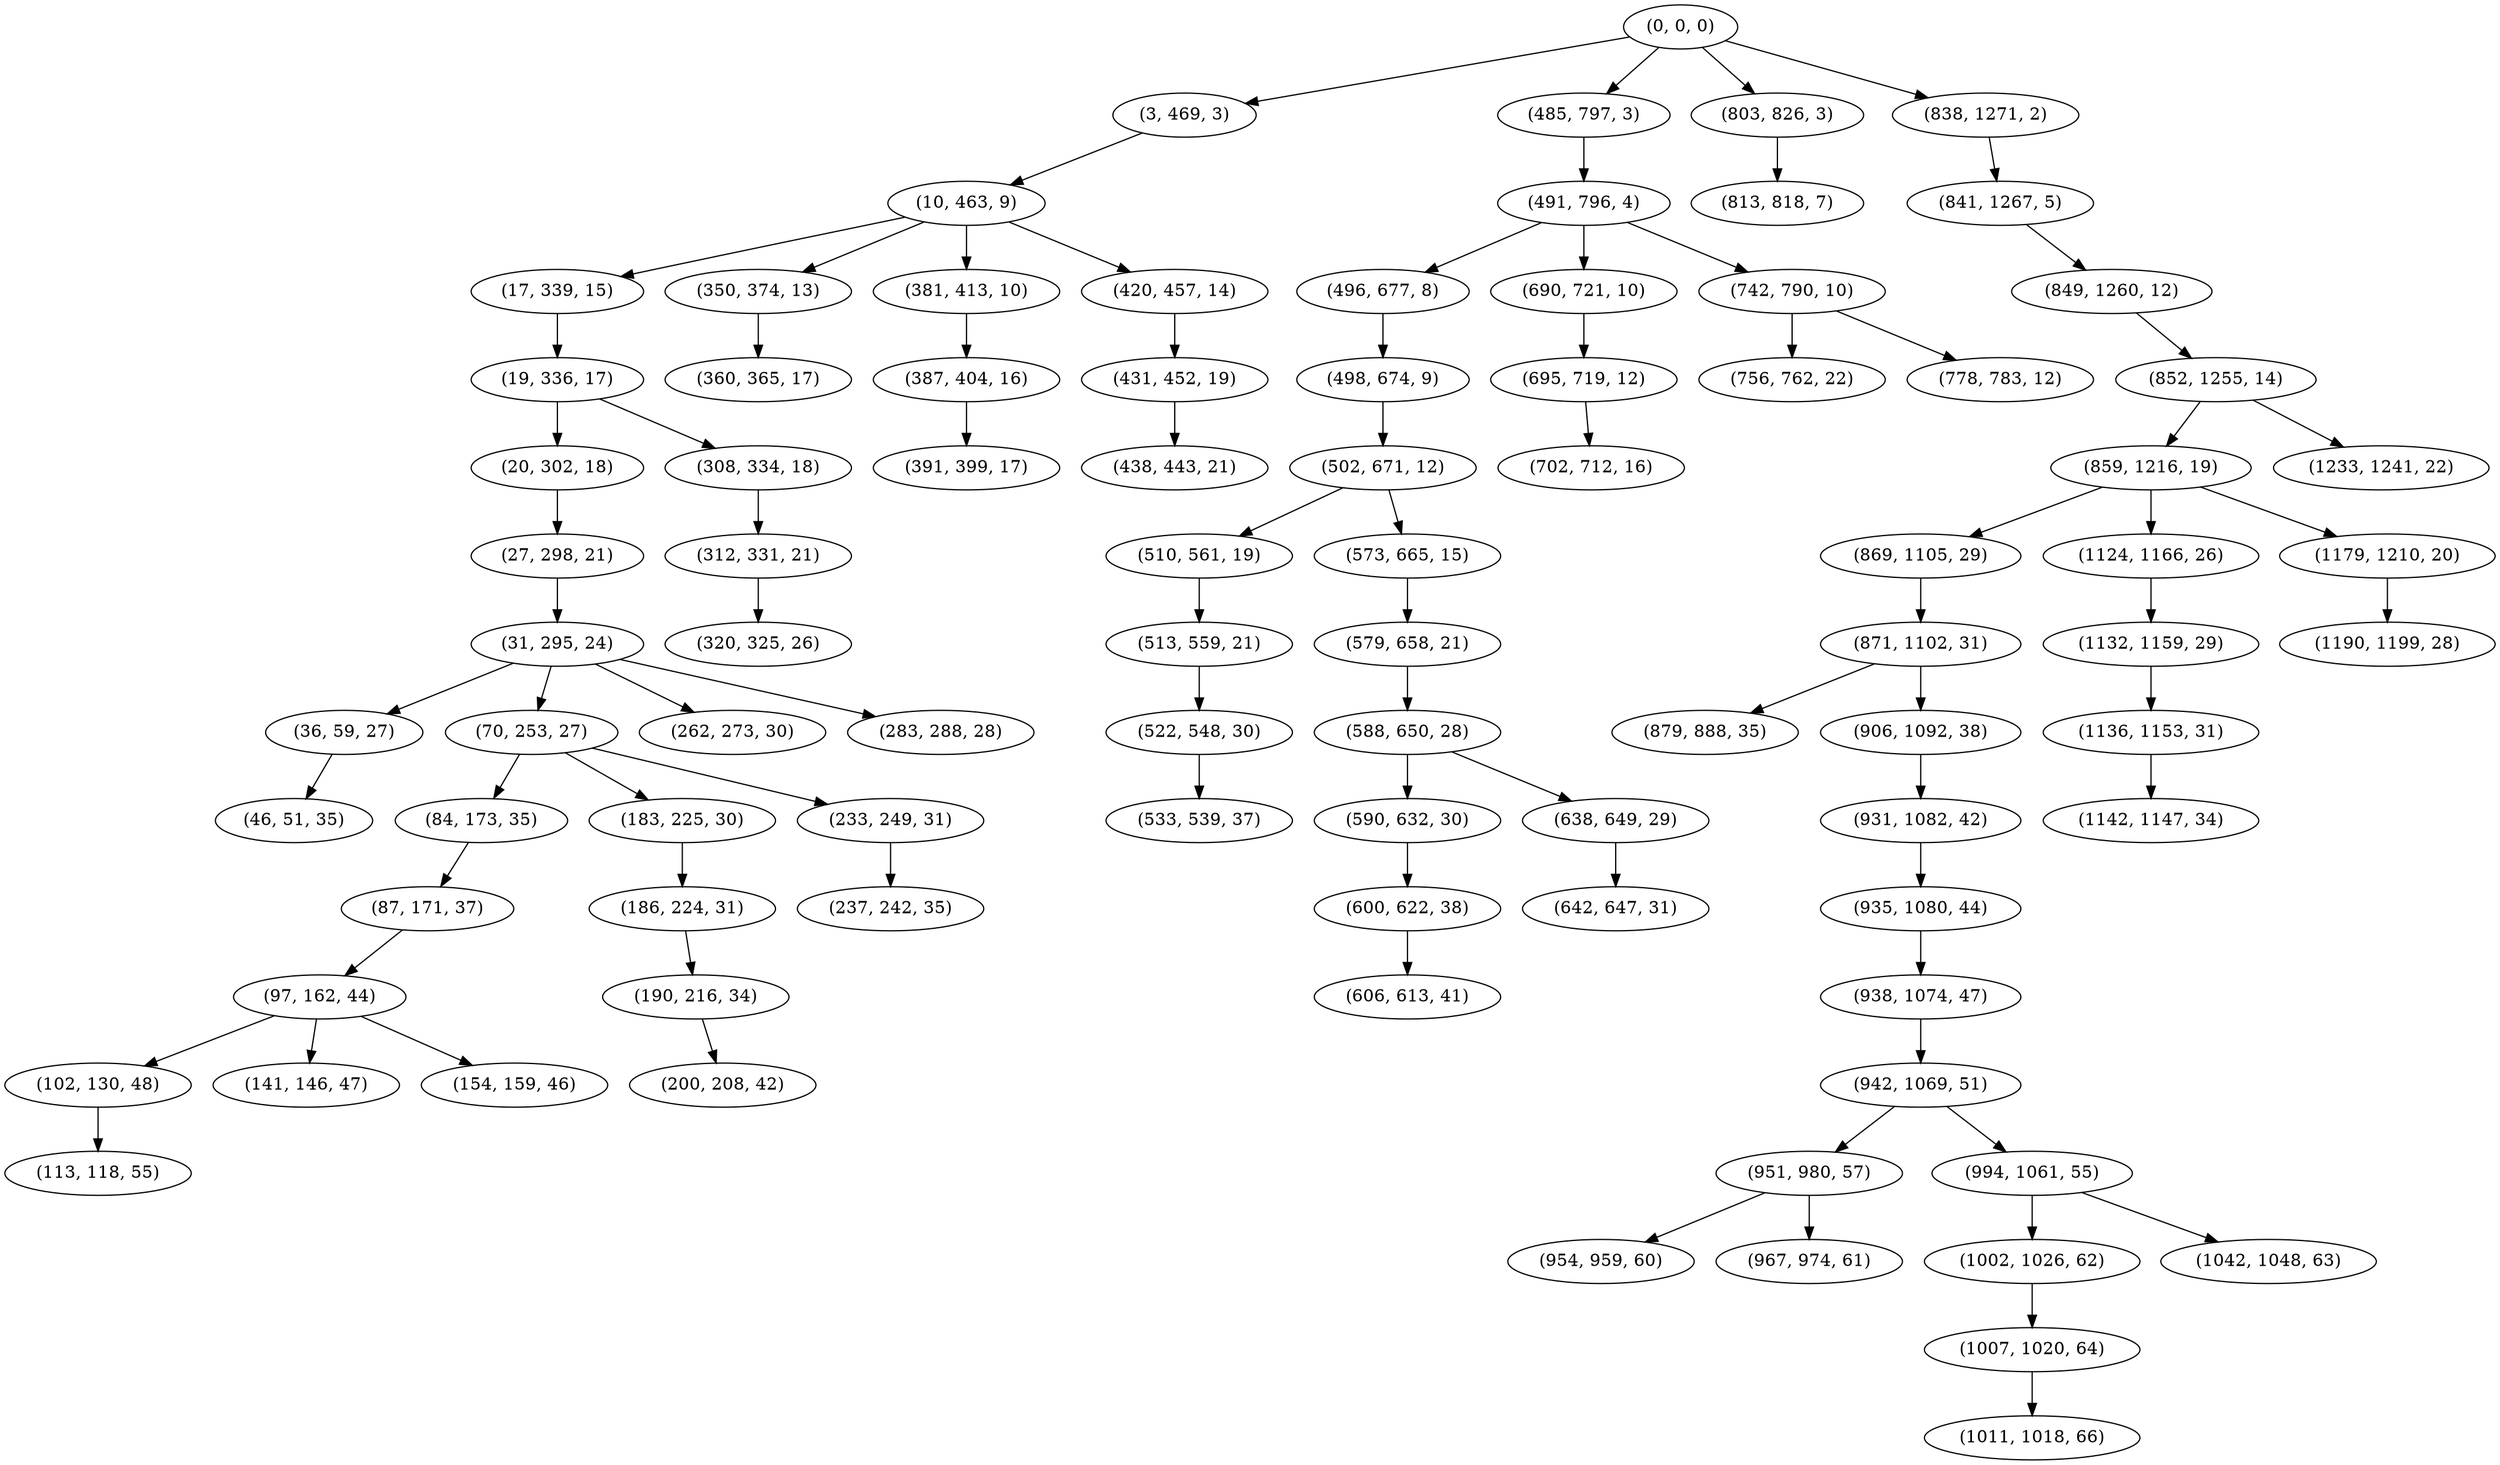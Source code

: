 digraph tree {
    "(0, 0, 0)";
    "(3, 469, 3)";
    "(10, 463, 9)";
    "(17, 339, 15)";
    "(19, 336, 17)";
    "(20, 302, 18)";
    "(27, 298, 21)";
    "(31, 295, 24)";
    "(36, 59, 27)";
    "(46, 51, 35)";
    "(70, 253, 27)";
    "(84, 173, 35)";
    "(87, 171, 37)";
    "(97, 162, 44)";
    "(102, 130, 48)";
    "(113, 118, 55)";
    "(141, 146, 47)";
    "(154, 159, 46)";
    "(183, 225, 30)";
    "(186, 224, 31)";
    "(190, 216, 34)";
    "(200, 208, 42)";
    "(233, 249, 31)";
    "(237, 242, 35)";
    "(262, 273, 30)";
    "(283, 288, 28)";
    "(308, 334, 18)";
    "(312, 331, 21)";
    "(320, 325, 26)";
    "(350, 374, 13)";
    "(360, 365, 17)";
    "(381, 413, 10)";
    "(387, 404, 16)";
    "(391, 399, 17)";
    "(420, 457, 14)";
    "(431, 452, 19)";
    "(438, 443, 21)";
    "(485, 797, 3)";
    "(491, 796, 4)";
    "(496, 677, 8)";
    "(498, 674, 9)";
    "(502, 671, 12)";
    "(510, 561, 19)";
    "(513, 559, 21)";
    "(522, 548, 30)";
    "(533, 539, 37)";
    "(573, 665, 15)";
    "(579, 658, 21)";
    "(588, 650, 28)";
    "(590, 632, 30)";
    "(600, 622, 38)";
    "(606, 613, 41)";
    "(638, 649, 29)";
    "(642, 647, 31)";
    "(690, 721, 10)";
    "(695, 719, 12)";
    "(702, 712, 16)";
    "(742, 790, 10)";
    "(756, 762, 22)";
    "(778, 783, 12)";
    "(803, 826, 3)";
    "(813, 818, 7)";
    "(838, 1271, 2)";
    "(841, 1267, 5)";
    "(849, 1260, 12)";
    "(852, 1255, 14)";
    "(859, 1216, 19)";
    "(869, 1105, 29)";
    "(871, 1102, 31)";
    "(879, 888, 35)";
    "(906, 1092, 38)";
    "(931, 1082, 42)";
    "(935, 1080, 44)";
    "(938, 1074, 47)";
    "(942, 1069, 51)";
    "(951, 980, 57)";
    "(954, 959, 60)";
    "(967, 974, 61)";
    "(994, 1061, 55)";
    "(1002, 1026, 62)";
    "(1007, 1020, 64)";
    "(1011, 1018, 66)";
    "(1042, 1048, 63)";
    "(1124, 1166, 26)";
    "(1132, 1159, 29)";
    "(1136, 1153, 31)";
    "(1142, 1147, 34)";
    "(1179, 1210, 20)";
    "(1190, 1199, 28)";
    "(1233, 1241, 22)";
    "(0, 0, 0)" -> "(3, 469, 3)";
    "(0, 0, 0)" -> "(485, 797, 3)";
    "(0, 0, 0)" -> "(803, 826, 3)";
    "(0, 0, 0)" -> "(838, 1271, 2)";
    "(3, 469, 3)" -> "(10, 463, 9)";
    "(10, 463, 9)" -> "(17, 339, 15)";
    "(10, 463, 9)" -> "(350, 374, 13)";
    "(10, 463, 9)" -> "(381, 413, 10)";
    "(10, 463, 9)" -> "(420, 457, 14)";
    "(17, 339, 15)" -> "(19, 336, 17)";
    "(19, 336, 17)" -> "(20, 302, 18)";
    "(19, 336, 17)" -> "(308, 334, 18)";
    "(20, 302, 18)" -> "(27, 298, 21)";
    "(27, 298, 21)" -> "(31, 295, 24)";
    "(31, 295, 24)" -> "(36, 59, 27)";
    "(31, 295, 24)" -> "(70, 253, 27)";
    "(31, 295, 24)" -> "(262, 273, 30)";
    "(31, 295, 24)" -> "(283, 288, 28)";
    "(36, 59, 27)" -> "(46, 51, 35)";
    "(70, 253, 27)" -> "(84, 173, 35)";
    "(70, 253, 27)" -> "(183, 225, 30)";
    "(70, 253, 27)" -> "(233, 249, 31)";
    "(84, 173, 35)" -> "(87, 171, 37)";
    "(87, 171, 37)" -> "(97, 162, 44)";
    "(97, 162, 44)" -> "(102, 130, 48)";
    "(97, 162, 44)" -> "(141, 146, 47)";
    "(97, 162, 44)" -> "(154, 159, 46)";
    "(102, 130, 48)" -> "(113, 118, 55)";
    "(183, 225, 30)" -> "(186, 224, 31)";
    "(186, 224, 31)" -> "(190, 216, 34)";
    "(190, 216, 34)" -> "(200, 208, 42)";
    "(233, 249, 31)" -> "(237, 242, 35)";
    "(308, 334, 18)" -> "(312, 331, 21)";
    "(312, 331, 21)" -> "(320, 325, 26)";
    "(350, 374, 13)" -> "(360, 365, 17)";
    "(381, 413, 10)" -> "(387, 404, 16)";
    "(387, 404, 16)" -> "(391, 399, 17)";
    "(420, 457, 14)" -> "(431, 452, 19)";
    "(431, 452, 19)" -> "(438, 443, 21)";
    "(485, 797, 3)" -> "(491, 796, 4)";
    "(491, 796, 4)" -> "(496, 677, 8)";
    "(491, 796, 4)" -> "(690, 721, 10)";
    "(491, 796, 4)" -> "(742, 790, 10)";
    "(496, 677, 8)" -> "(498, 674, 9)";
    "(498, 674, 9)" -> "(502, 671, 12)";
    "(502, 671, 12)" -> "(510, 561, 19)";
    "(502, 671, 12)" -> "(573, 665, 15)";
    "(510, 561, 19)" -> "(513, 559, 21)";
    "(513, 559, 21)" -> "(522, 548, 30)";
    "(522, 548, 30)" -> "(533, 539, 37)";
    "(573, 665, 15)" -> "(579, 658, 21)";
    "(579, 658, 21)" -> "(588, 650, 28)";
    "(588, 650, 28)" -> "(590, 632, 30)";
    "(588, 650, 28)" -> "(638, 649, 29)";
    "(590, 632, 30)" -> "(600, 622, 38)";
    "(600, 622, 38)" -> "(606, 613, 41)";
    "(638, 649, 29)" -> "(642, 647, 31)";
    "(690, 721, 10)" -> "(695, 719, 12)";
    "(695, 719, 12)" -> "(702, 712, 16)";
    "(742, 790, 10)" -> "(756, 762, 22)";
    "(742, 790, 10)" -> "(778, 783, 12)";
    "(803, 826, 3)" -> "(813, 818, 7)";
    "(838, 1271, 2)" -> "(841, 1267, 5)";
    "(841, 1267, 5)" -> "(849, 1260, 12)";
    "(849, 1260, 12)" -> "(852, 1255, 14)";
    "(852, 1255, 14)" -> "(859, 1216, 19)";
    "(852, 1255, 14)" -> "(1233, 1241, 22)";
    "(859, 1216, 19)" -> "(869, 1105, 29)";
    "(859, 1216, 19)" -> "(1124, 1166, 26)";
    "(859, 1216, 19)" -> "(1179, 1210, 20)";
    "(869, 1105, 29)" -> "(871, 1102, 31)";
    "(871, 1102, 31)" -> "(879, 888, 35)";
    "(871, 1102, 31)" -> "(906, 1092, 38)";
    "(906, 1092, 38)" -> "(931, 1082, 42)";
    "(931, 1082, 42)" -> "(935, 1080, 44)";
    "(935, 1080, 44)" -> "(938, 1074, 47)";
    "(938, 1074, 47)" -> "(942, 1069, 51)";
    "(942, 1069, 51)" -> "(951, 980, 57)";
    "(942, 1069, 51)" -> "(994, 1061, 55)";
    "(951, 980, 57)" -> "(954, 959, 60)";
    "(951, 980, 57)" -> "(967, 974, 61)";
    "(994, 1061, 55)" -> "(1002, 1026, 62)";
    "(994, 1061, 55)" -> "(1042, 1048, 63)";
    "(1002, 1026, 62)" -> "(1007, 1020, 64)";
    "(1007, 1020, 64)" -> "(1011, 1018, 66)";
    "(1124, 1166, 26)" -> "(1132, 1159, 29)";
    "(1132, 1159, 29)" -> "(1136, 1153, 31)";
    "(1136, 1153, 31)" -> "(1142, 1147, 34)";
    "(1179, 1210, 20)" -> "(1190, 1199, 28)";
}

